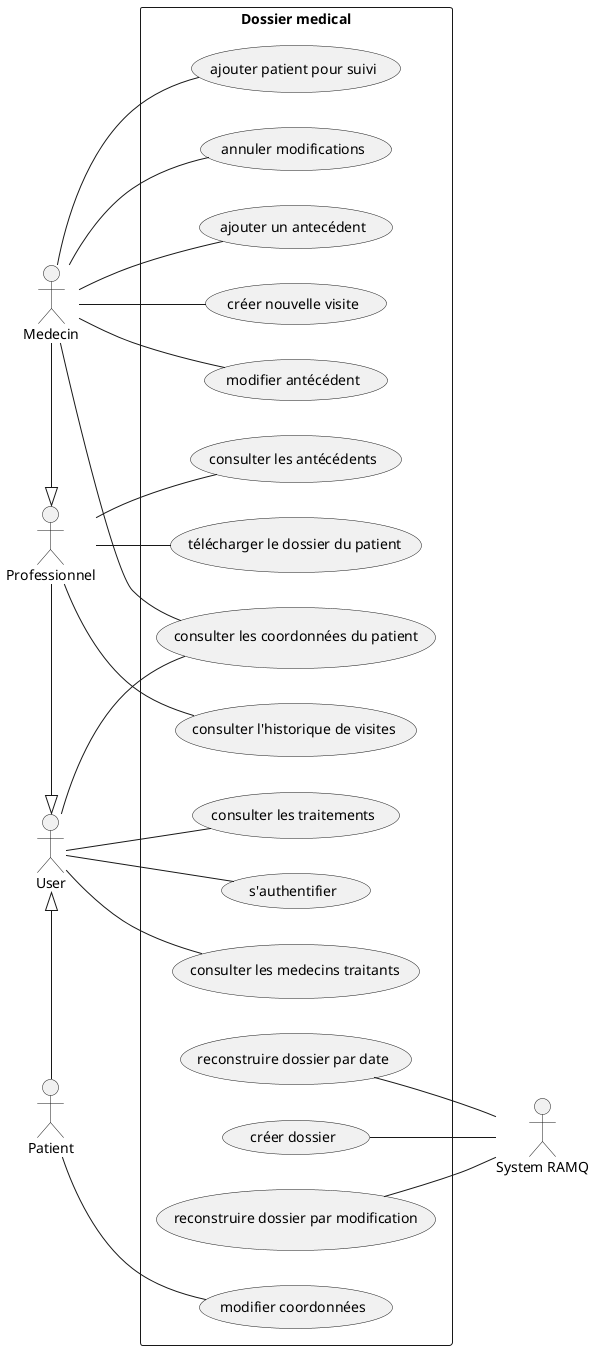 @startuml
left to right direction

actor "User" as user
actor "Professionnel" as prof 
actor "Medecin" as med 

actor "System RAMQ" as ramq
actor "Patient" as pat 

rectangle "Dossier medical" {
  usecase "consulter l'historique de visites" as UC2
  usecase "consulter les antécédents" as UC3
  usecase "consulter les medecins traitants" as UC4
  usecase "consulter les traitements" as UC5
  usecase "s'authentifier" as UC6
  usecase "télécharger le dossier du patient" as UC7
  usecase "créer nouvelle visite" as UC8
  usecase "consulter les coordonnées du patient" as UC9
  usecase "modifier antécédent" as UC10
  usecase "ajouter patient pour suivi" as UC11
  usecase "annuler modifications" as UC12
  usecase "ajouter un antecédent" as UC13
  usecase "créer dossier" as UC14
  usecase "reconstruire dossier par modification" as UC15
  usecase "reconstruire dossier par date" as UC16
  usecase "modifier coordonnées" as UC17
}

prof -|> user
med -|> prof
user <|- pat

user -- UC4
user -- UC5
user -- UC6
user -- UC9

prof -- UC2
prof -- UC3
prof -- UC7

med -- UC8
med -- UC9
med -- UC10
med -- UC11
med -- UC12
med -- UC13

pat -- UC17

UC14 -- ramq
UC15 -- ramq
UC16 -- ramq

@enduml